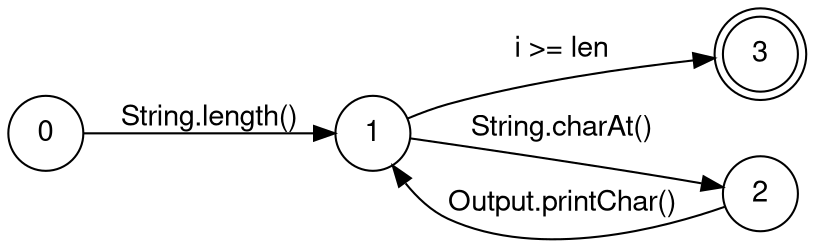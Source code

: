 digraph finite_state_machine {
	fontname="Helvetica,Arial,sans-serif"
	node [fontname="Helvetica,Arial,sans-serif"]
	edge [fontname="Helvetica,Arial,sans-serif"]
	rankdir=LR;
	node [shape = doublecircle]; 3;
	node [shape = circle];
	/* 0 -> 2 [label = "SS(B)"]; */
	/* 0 -> 1 [label = "SS(S)"]; */
	/* 1 -> 3 [label = "S($end)"]; */
	/* 2 -> 6 [label = "SS(b)"]; */
	/* 2 -> 5 [label = "SS(a)"]; */
	/* 2 -> 4 [label = "S(A)"]; */
	/* 5 -> 7 [label = "S(b)"]; */
	/* 5 -> 5 [label = "S(a)"]; */
	/* 6 -> 6 [label = "S(b)"]; */
	/* 6 -> 5 [label = "S(a)"]; */
	/* 7 -> 8 [label = "S(b)"]; */
	/* 7 -> 5 [label = "S(a)"]; */
	/* 8 -> 6 [label = "S(b)"]; */
	/* 8 -> 5 [label = "S(a)"]; */
    1 -> 3 [label = "i >= len"];
    0 -> 1 [label = "String.length()"];
    1 -> 2 [label = "String.charAt()"];
    2 -> 1 [label = "Output.printChar()"];
}
